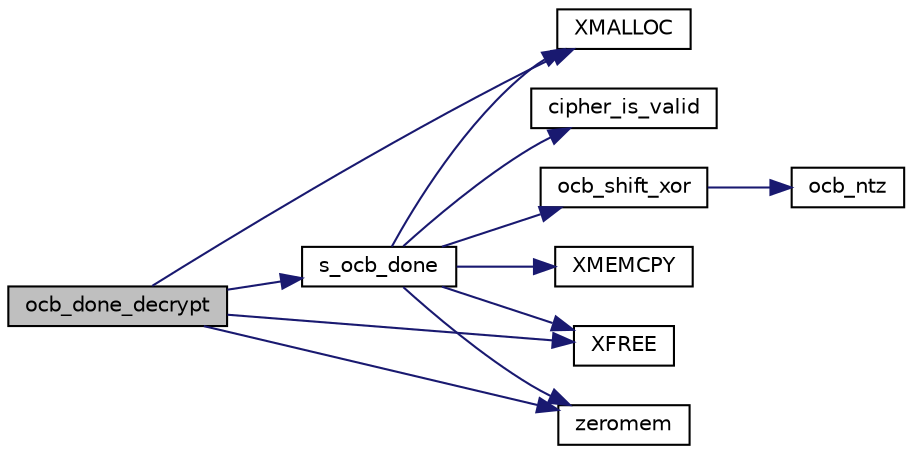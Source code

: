 digraph "ocb_done_decrypt"
{
 // LATEX_PDF_SIZE
  edge [fontname="Helvetica",fontsize="10",labelfontname="Helvetica",labelfontsize="10"];
  node [fontname="Helvetica",fontsize="10",shape=record];
  rankdir="LR";
  Node0 [label="ocb_done_decrypt",height=0.2,width=0.4,color="black", fillcolor="grey75", style="filled", fontcolor="black",tooltip="Terminate a decrypting OCB state."];
  Node0 -> Node1 [color="midnightblue",fontsize="10",style="solid"];
  Node1 [label="s_ocb_done",height=0.2,width=0.4,color="black", fillcolor="white", style="filled",URL="$s__ocb__done_8c.html#a0e6dd21746be44a0949d16b9e1ac796d",tooltip="Shared code to finish an OCB stream."];
  Node1 -> Node2 [color="midnightblue",fontsize="10",style="solid"];
  Node2 [label="cipher_is_valid",height=0.2,width=0.4,color="black", fillcolor="white", style="filled",URL="$tomcrypt__cipher_8h.html#ac30eb68934c4ca07205344dc9d159221",tooltip=" "];
  Node1 -> Node3 [color="midnightblue",fontsize="10",style="solid"];
  Node3 [label="XMALLOC",height=0.2,width=0.4,color="black", fillcolor="white", style="filled",URL="$tomcrypt__cfg_8h.html#af363355f38fbaacdefacf270436ae1c9",tooltip=" "];
  Node1 -> Node4 [color="midnightblue",fontsize="10",style="solid"];
  Node4 [label="XFREE",height=0.2,width=0.4,color="black", fillcolor="white", style="filled",URL="$tomcrypt__cfg_8h.html#a260d66fc0690e0502cf3bfe7b5244b75",tooltip=" "];
  Node1 -> Node5 [color="midnightblue",fontsize="10",style="solid"];
  Node5 [label="ocb_shift_xor",height=0.2,width=0.4,color="black", fillcolor="white", style="filled",URL="$ocb__shift__xor_8c.html#a516c53bd11c00b98b911778b136f3658",tooltip="Compute the shift/xor for OCB (internal function)"];
  Node5 -> Node6 [color="midnightblue",fontsize="10",style="solid"];
  Node6 [label="ocb_ntz",height=0.2,width=0.4,color="black", fillcolor="white", style="filled",URL="$ocb__ntz_8c.html#a85349886e5d37c031c02fe46296fc303",tooltip="Returns the number of leading zero bits [from lsb up]."];
  Node1 -> Node7 [color="midnightblue",fontsize="10",style="solid"];
  Node7 [label="XMEMCPY",height=0.2,width=0.4,color="black", fillcolor="white", style="filled",URL="$tomcrypt__cfg_8h.html#a7691dd48d60d5fc6daf2fa7ec4c55e12",tooltip=" "];
  Node1 -> Node8 [color="midnightblue",fontsize="10",style="solid"];
  Node8 [label="zeromem",height=0.2,width=0.4,color="black", fillcolor="white", style="filled",URL="$tomcrypt__misc_8h.html#a63b6e188713790263bfd3612fe8b398f",tooltip="Zero a block of memory."];
  Node0 -> Node4 [color="midnightblue",fontsize="10",style="solid"];
  Node0 -> Node3 [color="midnightblue",fontsize="10",style="solid"];
  Node0 -> Node8 [color="midnightblue",fontsize="10",style="solid"];
}

